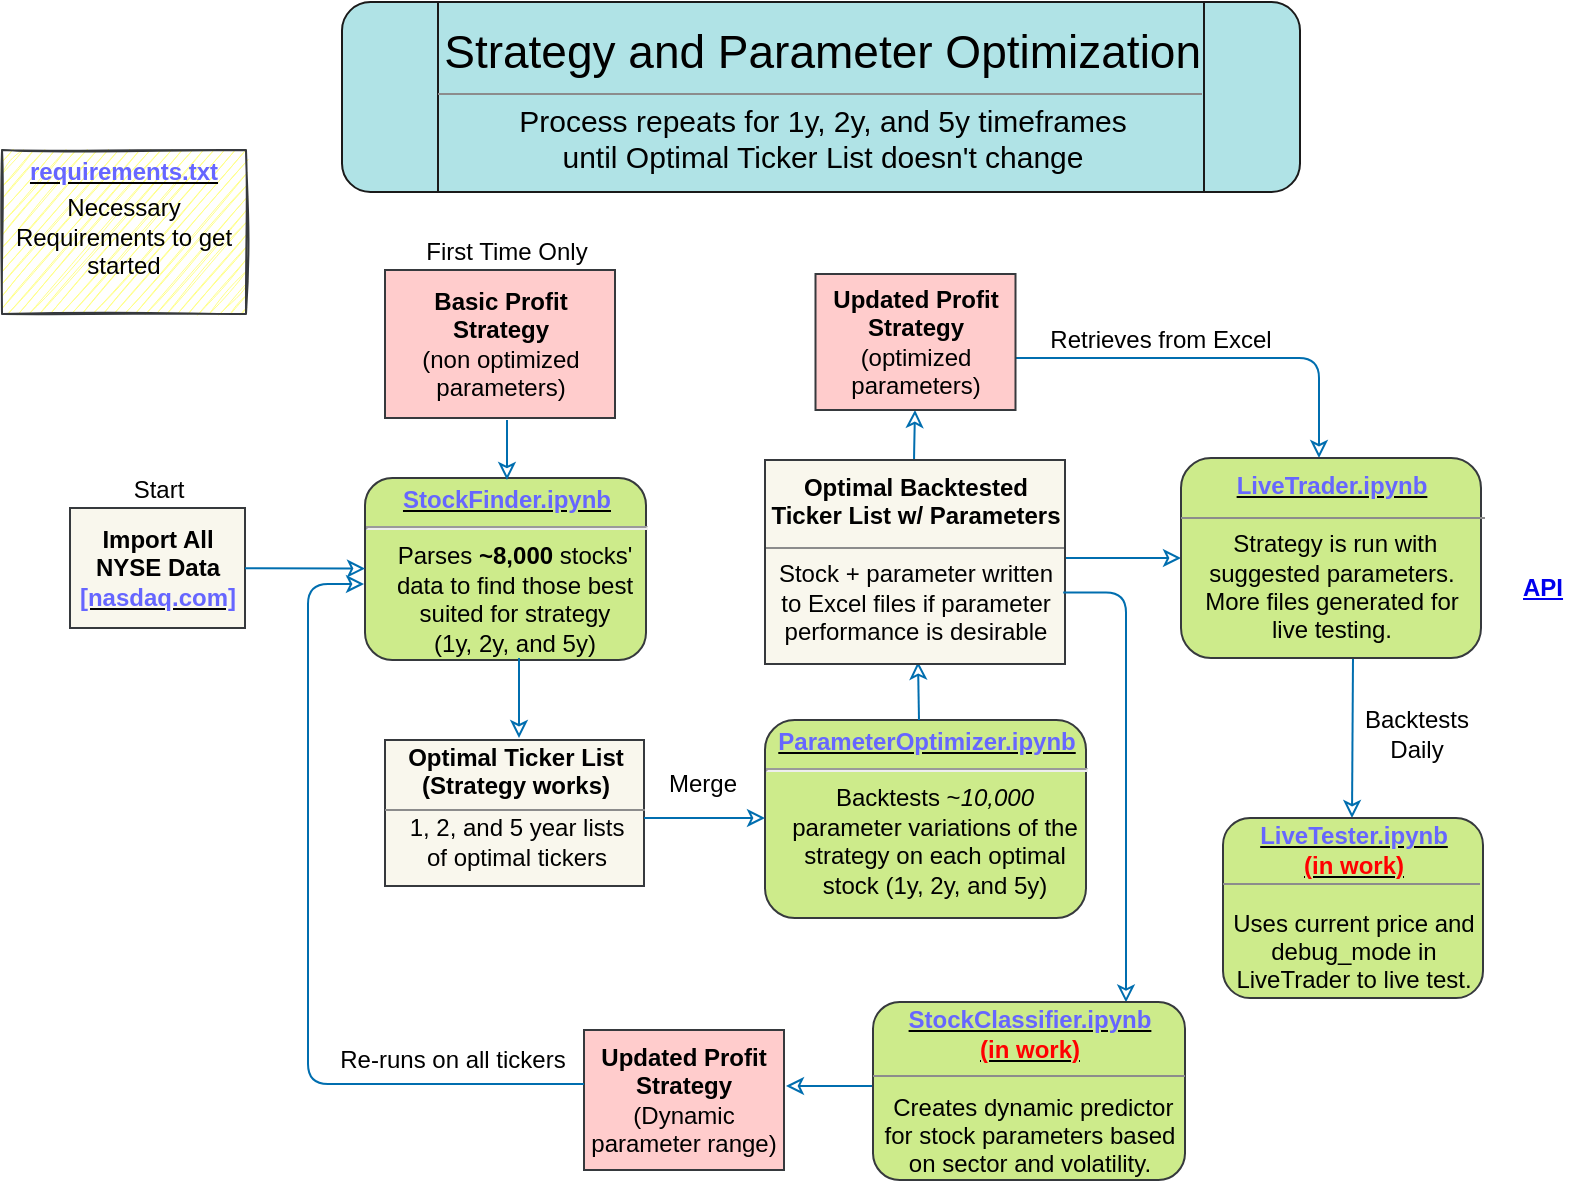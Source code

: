 <mxfile version="15.0.6" type="device"><diagram name="Page-1" id="c7558073-3199-34d8-9f00-42111426c3f3"><mxGraphModel dx="1038" dy="1017" grid="1" gridSize="10" guides="1" tooltips="1" connect="1" arrows="1" fold="1" page="0" pageScale="1" pageWidth="413" pageHeight="291" background="#FFFFFF" math="0" shadow="0"><root><mxCell id="0"/><mxCell id="1" parent="0"/><mxCell id="sS1gSTtghgr27n1sxCB9-198" value="" style="shape=process;whiteSpace=wrap;html=1;backgroundOutline=1;rounded=1;shadow=0;glass=0;sketch=0;fillColor=#b0e3e6;strokeColor=#1A1A1A;" parent="1" vertex="1"><mxGeometry x="213" y="-40" width="479" height="95" as="geometry"/></mxCell><mxCell id="sS1gSTtghgr27n1sxCB9-139" value="" style="edgeStyle=elbowEdgeStyle;elbow=horizontal;strokeColor=#006EAF;strokeWidth=1;entryX=0;entryY=0.5;entryDx=0;entryDy=0;jumpSize=3;jumpStyle=none;fillColor=#1ba1e2;endArrow=classic;endFill=0;" parent="1" target="sS1gSTtghgr27n1sxCB9-142" edge="1"><mxGeometry width="100" height="100" relative="1" as="geometry"><mxPoint x="571" y="238" as="sourcePoint"/><mxPoint x="634.5" y="238" as="targetPoint"/><Array as="points"><mxPoint x="604.5" y="237"/><mxPoint x="594.5" y="277"/></Array></mxGeometry></mxCell><mxCell id="2" value="&lt;p style=&quot;margin: 0px ; margin-top: 4px ; text-align: center ; text-decoration: underline&quot;&gt;&lt;/p&gt;&lt;p style=&quot;margin: 4px 0px 0px&quot;&gt;&lt;u&gt;&lt;font color=&quot;#6666ff&quot;&gt;StockFinder.ipynb&lt;/font&gt;&lt;/u&gt;&lt;/p&gt;&lt;hr&gt;&lt;p style=&quot;margin: 0px 0px 0px 8px&quot;&gt;&lt;span style=&quot;font-weight: normal&quot;&gt;Parses &lt;/span&gt;~8,000 &lt;span style=&quot;font-weight: normal&quot;&gt;stocks' data&amp;nbsp;&lt;/span&gt;&lt;span style=&quot;font-weight: normal&quot;&gt;to find those best suited for strategy&lt;/span&gt;&lt;/p&gt;&lt;p style=&quot;margin: 0px 0px 0px 8px&quot;&gt;&lt;span style=&quot;font-weight: normal&quot;&gt;(1y, 2y, and 5y)&lt;/span&gt;&lt;/p&gt;" style="verticalAlign=middle;align=center;overflow=fill;fontSize=12;fontFamily=Helvetica;html=1;rounded=1;fontStyle=1;strokeWidth=1;whiteSpace=wrap;fillColor=#cdeb8b;strokeColor=#36393d;spacingRight=0;" parent="1" vertex="1"><mxGeometry x="224.5" y="198" width="140.5" height="91" as="geometry"/></mxCell><UserObject label="Import All NYSE Data&lt;br&gt;&lt;u&gt;&lt;font color=&quot;#6666ff&quot;&gt;[nasdaq.com]&lt;/font&gt;&lt;/u&gt;" link="https://www.nasdaq.com/market-activity/stocks/screener" linkTarget="_blank" id="4"><mxCell style="whiteSpace=wrap;align=center;verticalAlign=middle;fontStyle=1;strokeWidth=1;html=1;fillColor=#f9f7ed;strokeColor=#36393d;" parent="1" vertex="1"><mxGeometry x="77" y="213" width="87.5" height="60" as="geometry"/></mxCell></UserObject><mxCell id="14" value="Optimal Ticker List (Strategy works)&lt;br&gt;&lt;span style=&quot;font-weight: normal&quot;&gt;&lt;br&gt;&lt;br&gt;&lt;br&gt;&lt;/span&gt;" style="whiteSpace=wrap;align=center;verticalAlign=middle;fontStyle=1;strokeWidth=1;html=1;fillColor=#f9f7ed;strokeColor=#36393d;" parent="1" vertex="1"><mxGeometry x="234.5" y="329" width="129.5" height="73" as="geometry"/></mxCell><mxCell id="36" value="" style="edgeStyle=none;noEdgeStyle=1;strokeColor=#006EAF;strokeWidth=1;entryX=0.457;entryY=0.011;entryDx=0;entryDy=0;entryPerimeter=0;jumpSize=3;jumpStyle=none;fillColor=#1ba1e2;endArrow=classic;endFill=0;" parent="1" edge="1"><mxGeometry width="100" height="100" relative="1" as="geometry"><mxPoint x="295.5" y="169" as="sourcePoint"/><mxPoint x="295.48" y="198.99" as="targetPoint"/></mxGeometry></mxCell><mxCell id="37" value="" style="edgeStyle=none;noEdgeStyle=1;strokeColor=#006EAF;strokeWidth=1;html=1;fillColor=#1ba1e2;endArrow=classic;endFill=0;" parent="1" source="4" target="2" edge="1"><mxGeometry width="100" height="100" relative="1" as="geometry"><mxPoint x="284.5" y="138" as="sourcePoint"/><mxPoint x="384.5" y="38" as="targetPoint"/></mxGeometry></mxCell><mxCell id="11" value="&lt;p style=&quot;margin: 0px ; margin-top: 4px ; text-align: center ; text-decoration: underline&quot;&gt;&lt;strong&gt;&lt;font color=&quot;#6666ff&quot;&gt;ParameterOptimizer.ipynb&lt;/font&gt;&lt;/strong&gt;&lt;/p&gt;&lt;hr&gt;&lt;p style=&quot;margin: 0px ; margin-left: 8px&quot;&gt;&lt;span style=&quot;font-weight: normal&quot;&gt;Backtests ~&lt;i&gt;10,000 &lt;/i&gt;parameter&amp;nbsp;&lt;/span&gt;&lt;span style=&quot;font-weight: normal&quot;&gt;variations of the strategy&amp;nbsp;&lt;/span&gt;&lt;span style=&quot;font-weight: normal&quot;&gt;on each optimal stock&amp;nbsp;&lt;/span&gt;&lt;span style=&quot;font-weight: normal&quot;&gt;(1y, 2y, and 5y&lt;/span&gt;&lt;span style=&quot;font-weight: normal&quot;&gt;)&lt;/span&gt;&lt;/p&gt;" style="verticalAlign=middle;align=center;overflow=fill;fontSize=12;fontFamily=Helvetica;html=1;rounded=1;fontStyle=1;strokeWidth=1;fillColor=#cdeb8b;strokeColor=#36393d;whiteSpace=wrap;" parent="1" vertex="1"><mxGeometry x="424.5" y="319" width="160.5" height="99" as="geometry"/></mxCell><mxCell id="56" value="" style="edgeStyle=elbowEdgeStyle;elbow=horizontal;strokeColor=#006EAF;strokeWidth=1;fillColor=#1ba1e2;endArrow=classic;endFill=0;" parent="1" edge="1"><mxGeometry width="100" height="100" relative="1" as="geometry"><mxPoint x="301.5" y="288" as="sourcePoint"/><mxPoint x="301.5" y="328" as="targetPoint"/><Array as="points"><mxPoint x="301.5" y="308"/></Array></mxGeometry></mxCell><mxCell id="72" value="" style="edgeStyle=elbowEdgeStyle;elbow=vertical;strokeColor=#006EAF;strokeWidth=1;entryX=0.5;entryY=1;entryDx=0;entryDy=0;jumpSize=3;jumpStyle=none;fillColor=#1ba1e2;endArrow=classic;endFill=0;" parent="1" edge="1"><mxGeometry width="100" height="100" relative="1" as="geometry"><mxPoint x="499" y="198" as="sourcePoint"/><mxPoint x="499.5" y="164" as="targetPoint"/><Array as="points"><mxPoint x="514" y="188"/><mxPoint x="664" y="247.5"/></Array></mxGeometry></mxCell><mxCell id="83" value="" style="edgeStyle=elbowEdgeStyle;elbow=horizontal;strokeColor=#006EAF;strokeWidth=1;entryX=0.459;entryY=1.02;entryDx=0;entryDy=0;entryPerimeter=0;jumpSize=3;jumpStyle=none;fillColor=#1ba1e2;endArrow=classic;endFill=0;" parent="1" edge="1"><mxGeometry width="100" height="100" relative="1" as="geometry"><mxPoint x="501.5" y="319" as="sourcePoint"/><mxPoint x="500.53" y="289.9" as="targetPoint"/></mxGeometry></mxCell><mxCell id="88" value="" style="edgeStyle=elbowEdgeStyle;elbow=horizontal;strokeColor=#006EAF;strokeWidth=1;fillColor=#1ba1e2;endArrow=classic;endFill=0;" parent="1" source="14" edge="1"><mxGeometry width="100" height="100" relative="1" as="geometry"><mxPoint x="374.5" y="379" as="sourcePoint"/><mxPoint x="424.5" y="368" as="targetPoint"/><Array as="points"><mxPoint x="384.5" y="368"/><mxPoint x="374.5" y="408"/></Array></mxGeometry></mxCell><mxCell id="sS1gSTtghgr27n1sxCB9-103" value="" style="line;strokeWidth=1;html=1;strokeColor=#8C8C8C;" parent="1" vertex="1"><mxGeometry x="234.5" y="359" width="130" height="10" as="geometry"/></mxCell><mxCell id="sS1gSTtghgr27n1sxCB9-116" value="" style="line;strokeWidth=1;html=1;strokeColor=#8C8C8C;" parent="1" vertex="1"><mxGeometry x="634.5" y="213" width="150" height="10" as="geometry"/></mxCell><UserObject label="Basic Profit Strategy&lt;br&gt;&lt;span style=&quot;font-weight: normal&quot;&gt;(non optimized parameters)&lt;/span&gt;" link="https://tradingsim.com/blog/macd/#:~:text=Chapter%204%3A%205%20Trading%20Strategies%20Using%20the%20MACD%3A" id="sS1gSTtghgr27n1sxCB9-124"><mxCell style="whiteSpace=wrap;align=center;verticalAlign=middle;fontStyle=1;strokeWidth=1;html=1;fillColor=#ffcccc;strokeColor=#36393d;" parent="1" vertex="1"><mxGeometry x="234.5" y="94" width="115" height="74" as="geometry"/></mxCell></UserObject><mxCell id="sS1gSTtghgr27n1sxCB9-126" value="Optimal Backtested Ticker List w/ Parameters&lt;br&gt;&lt;span style=&quot;font-weight: normal&quot;&gt;&lt;br&gt;Stock + parameter written to Excel files if parameter performance is desirable&lt;/span&gt;" style="whiteSpace=wrap;align=center;verticalAlign=top;fontStyle=1;strokeWidth=1;horizontal=1;html=1;fillColor=#f9f7ed;strokeColor=#36393d;" parent="1" vertex="1"><mxGeometry x="424.5" y="189" width="150" height="102" as="geometry"/></mxCell><mxCell id="sS1gSTtghgr27n1sxCB9-108" value="" style="line;strokeWidth=1;html=1;strokeColor=#8C8C8C;shadow=0;sketch=0;" parent="1" vertex="1"><mxGeometry x="425" y="228" width="149" height="10" as="geometry"/></mxCell><mxCell id="sS1gSTtghgr27n1sxCB9-120" value="" style="edgeStyle=elbowEdgeStyle;elbow=horizontal;strokeColor=#006EAF;strokeWidth=1;entryX=0.444;entryY=0;entryDx=0;entryDy=0;entryPerimeter=0;jumpSize=3;jumpStyle=none;fillColor=#1ba1e2;endArrow=classic;endFill=0;" parent="1" edge="1"><mxGeometry width="100" height="100" relative="1" as="geometry"><mxPoint x="549.5" y="138" as="sourcePoint"/><mxPoint x="701.1" y="188" as="targetPoint"/><Array as="points"><mxPoint x="701.5" y="138"/><mxPoint x="704.5" y="168"/></Array></mxGeometry></mxCell><mxCell id="sS1gSTtghgr27n1sxCB9-136" value="" style="edgeStyle=elbowEdgeStyle;elbow=horizontal;strokeColor=#006EAF;strokeWidth=1;jumpSize=3;jumpStyle=none;fillColor=#1ba1e2;endArrow=classic;endFill=0;" parent="1" edge="1"><mxGeometry width="100" height="100" relative="1" as="geometry"><mxPoint x="718.5" y="288" as="sourcePoint"/><mxPoint x="718" y="368" as="targetPoint"/><Array as="points"><mxPoint x="718" y="303"/></Array></mxGeometry></mxCell><mxCell id="sS1gSTtghgr27n1sxCB9-142" value="&lt;u&gt;&lt;font color=&quot;#6666ff&quot;&gt;LiveTrader.ipynb&lt;br&gt;&lt;/font&gt;&lt;/u&gt;&lt;span style=&quot;font-weight: normal&quot;&gt;&lt;br&gt;&amp;nbsp;Strategy is run with suggested parameters. More files generated for live testing.&lt;/span&gt;" style="whiteSpace=wrap;align=center;verticalAlign=middle;fontStyle=1;strokeWidth=1;html=1;rounded=1;fillColor=#cdeb8b;strokeColor=#36393d;" parent="1" vertex="1"><mxGeometry x="632.5" y="188" width="150" height="100" as="geometry"/></mxCell><mxCell id="sS1gSTtghgr27n1sxCB9-143" value="&lt;u&gt;&lt;font color=&quot;#6666ff&quot;&gt;LiveTester.ipynb&lt;/font&gt;&lt;br&gt;&lt;font color=&quot;#ff0000&quot;&gt;(in work)&lt;/font&gt;&lt;br&gt;&lt;/u&gt;&lt;span style=&quot;font-weight: normal&quot;&gt;&lt;br&gt;Uses current price and debug_mode in LiveTrader to live test.&lt;/span&gt;" style="whiteSpace=wrap;align=center;verticalAlign=middle;fontStyle=1;strokeWidth=1;html=1;rounded=1;fillColor=#cdeb8b;strokeColor=#36393d;" parent="1" vertex="1"><mxGeometry x="653.5" y="368" width="130" height="90" as="geometry"/></mxCell><mxCell id="sS1gSTtghgr27n1sxCB9-149" value="Updated Profit Strategy&lt;br&gt;&lt;span style=&quot;font-weight: normal&quot;&gt;(optimized parameters)&lt;/span&gt;" style="whiteSpace=wrap;align=center;verticalAlign=middle;fontStyle=1;strokeWidth=1;html=1;fillColor=#ffcccc;strokeColor=#36393d;" parent="1" vertex="1"><mxGeometry x="449.75" y="96" width="100" height="68" as="geometry"/></mxCell><mxCell id="sS1gSTtghgr27n1sxCB9-165" value="" style="line;strokeWidth=1;html=1;strokeColor=#8C8C8C;shadow=0;sketch=0;" parent="1" vertex="1"><mxGeometry x="632.5" y="213" width="151.5" height="10" as="geometry"/></mxCell><mxCell id="sS1gSTtghgr27n1sxCB9-166" value="Backtests&lt;br&gt;Daily" style="text;html=1;align=center;verticalAlign=middle;resizable=0;points=[];autosize=1;strokeColor=none;" parent="1" vertex="1"><mxGeometry x="714.5" y="311" width="70" height="30" as="geometry"/></mxCell><mxCell id="sS1gSTtghgr27n1sxCB9-167" value="Merge" style="text;html=1;align=center;verticalAlign=middle;resizable=0;points=[];autosize=1;strokeColor=none;" parent="1" vertex="1"><mxGeometry x="368" y="341" width="50" height="20" as="geometry"/></mxCell><mxCell id="sS1gSTtghgr27n1sxCB9-168" value="Retrieves from Excel" style="text;html=1;align=center;verticalAlign=middle;resizable=0;points=[];autosize=1;strokeColor=none;" parent="1" vertex="1"><mxGeometry x="561" y="120" width="121" height="18" as="geometry"/></mxCell><mxCell id="sS1gSTtghgr27n1sxCB9-172" value="" style="line;strokeWidth=1;html=1;strokeColor=#8C8C8C;shadow=0;sketch=0;" parent="1" vertex="1"><mxGeometry x="653.5" y="396" width="128.5" height="10" as="geometry"/></mxCell><mxCell id="sS1gSTtghgr27n1sxCB9-174" value="&lt;p style=&quot;margin: 0px ; margin-top: 4px ; text-align: center ; text-decoration: underline&quot;&gt;&lt;/p&gt;&lt;p style=&quot;margin: 4px 0px 0px&quot;&gt;&lt;u&gt;&lt;font color=&quot;#6666ff&quot;&gt;requirements.txt&lt;/font&gt;&lt;/u&gt;&lt;/p&gt;&lt;p style=&quot;margin: 4px 0px 0px&quot;&gt;&lt;span style=&quot;font-weight: normal&quot;&gt;Necessary Requirements to get started&lt;/span&gt;&lt;/p&gt;" style="verticalAlign=middle;align=center;overflow=fill;fontSize=12;fontFamily=Helvetica;html=1;rounded=0;fontStyle=1;strokeWidth=1;whiteSpace=wrap;fillColor=#ffff88;strokeColor=#36393d;glass=0;sketch=1;shadow=0;" parent="1" vertex="1"><mxGeometry x="43" y="34" width="122" height="82" as="geometry"/></mxCell><mxCell id="sS1gSTtghgr27n1sxCB9-177" value="" style="edgeStyle=elbowEdgeStyle;elbow=horizontal;strokeColor=#006EAF;strokeWidth=1;exitX=0.994;exitY=0.649;exitDx=0;exitDy=0;exitPerimeter=0;entryX=0.809;entryY=0.002;entryDx=0;entryDy=0;entryPerimeter=0;jumpSize=3;jumpStyle=none;fillColor=#1ba1e2;endArrow=classic;endFill=0;" parent="1" source="sS1gSTtghgr27n1sxCB9-126" target="sS1gSTtghgr27n1sxCB9-178" edge="1"><mxGeometry width="100" height="100" relative="1" as="geometry"><mxPoint x="611.5" y="279" as="sourcePoint"/><mxPoint x="603" y="436" as="targetPoint"/><Array as="points"><mxPoint x="605" y="302"/></Array></mxGeometry></mxCell><mxCell id="sS1gSTtghgr27n1sxCB9-179" value="Updated Profit Strategy&lt;br&gt;&lt;span style=&quot;font-weight: normal&quot;&gt;(Dynamic parameter range)&lt;/span&gt;" style="whiteSpace=wrap;align=center;verticalAlign=middle;fontStyle=1;strokeWidth=1;html=1;fillColor=#ffcccc;strokeColor=#36393d;" parent="1" vertex="1"><mxGeometry x="334" y="474" width="100" height="70" as="geometry"/></mxCell><mxCell id="sS1gSTtghgr27n1sxCB9-183" value="" style="edgeStyle=none;noEdgeStyle=1;strokeColor=#006EAF;strokeWidth=1;jumpSize=3;jumpStyle=none;fillColor=#1ba1e2;endArrow=classic;endFill=0;" parent="1" edge="1"><mxGeometry width="100" height="100" relative="1" as="geometry"><mxPoint x="491" y="502" as="sourcePoint"/><mxPoint x="435" y="502" as="targetPoint"/></mxGeometry></mxCell><mxCell id="sS1gSTtghgr27n1sxCB9-184" value="" style="shape=image;verticalLabelPosition=bottom;labelBackgroundColor=#ffffff;verticalAlign=top;aspect=fixed;imageAspect=0;image=https://robin-stocks.readthedocs.io/en/latest/_static/title.PNG;" parent="1" vertex="1"><mxGeometry x="783.5" y="203" width="50.67" height="50.67" as="geometry"/></mxCell><mxCell id="sS1gSTtghgr27n1sxCB9-171" value="&lt;b&gt;&lt;a href=&quot;https://robin-stocks.readthedocs.io/en/latest/index.html&quot;&gt;API&lt;/a&gt;&lt;/b&gt;" style="text;html=1;align=center;verticalAlign=middle;resizable=0;points=[];autosize=1;strokeColor=none;" parent="1" vertex="1"><mxGeometry x="798" y="244" width="30" height="18" as="geometry"/></mxCell><mxCell id="sS1gSTtghgr27n1sxCB9-185" value="" style="edgeStyle=none;noEdgeStyle=1;strokeColor=#006EAF;strokeWidth=1;fillColor=#1ba1e2;endArrow=classic;endFill=0;" parent="1" edge="1"><mxGeometry width="100" height="100" relative="1" as="geometry"><mxPoint x="334" y="501" as="sourcePoint"/><mxPoint x="224" y="251" as="targetPoint"/><Array as="points"><mxPoint x="269" y="501"/><mxPoint x="196" y="501"/><mxPoint x="196" y="251"/></Array></mxGeometry></mxCell><mxCell id="sS1gSTtghgr27n1sxCB9-187" value="Re-runs on all tickers" style="text;html=1;align=center;verticalAlign=middle;resizable=0;points=[];autosize=1;strokeColor=none;spacing=7;" parent="1" vertex="1"><mxGeometry x="199" y="473" width="137" height="32" as="geometry"/></mxCell><mxCell id="sS1gSTtghgr27n1sxCB9-178" value="&lt;u&gt;&lt;font color=&quot;#6666ff&quot;&gt;StockClassifier.ipynb&lt;/font&gt;&lt;br&gt;&lt;font color=&quot;#ff0000&quot;&gt;(in work)&lt;br&gt;&lt;/font&gt;&lt;/u&gt;&lt;span style=&quot;font-weight: normal&quot;&gt;&lt;br&gt;&amp;nbsp;Creates dynamic predictor for stock parameters based on&amp;nbsp;&lt;/span&gt;&lt;span style=&quot;font-weight: 400&quot;&gt;sector and volatility.&lt;/span&gt;" style="whiteSpace=wrap;align=center;verticalAlign=middle;fontStyle=1;strokeWidth=1;html=1;rounded=1;fillColor=#cdeb8b;strokeColor=#36393d;" parent="1" vertex="1"><mxGeometry x="478.5" y="460" width="156" height="89" as="geometry"/></mxCell><mxCell id="sS1gSTtghgr27n1sxCB9-190" value="" style="line;strokeWidth=1;html=1;strokeColor=#8C8C8C;shadow=0;sketch=0;" parent="1" vertex="1"><mxGeometry x="478.5" y="492" width="156" height="10" as="geometry"/></mxCell><mxCell id="sS1gSTtghgr27n1sxCB9-192" value="&lt;span&gt;1, 2, and 5 year lists&lt;/span&gt;&lt;br&gt;&lt;span&gt;of optimal tickers&lt;/span&gt;" style="text;html=1;align=center;verticalAlign=middle;resizable=0;points=[];autosize=1;strokeColor=none;" parent="1" vertex="1"><mxGeometry x="241" y="364" width="117" height="32" as="geometry"/></mxCell><mxCell id="sS1gSTtghgr27n1sxCB9-194" value="&lt;font style=&quot;font-size: 15px&quot;&gt;Process repeats for 1y, 2y, and 5y timeframes&lt;br&gt;until Optimal Ticker List doesn't change&lt;/font&gt;" style="text;html=1;align=center;verticalAlign=middle;resizable=0;points=[];autosize=1;strokeColor=none;" parent="1" vertex="1"><mxGeometry x="296" y="11" width="314" height="34" as="geometry"/></mxCell><mxCell id="sS1gSTtghgr27n1sxCB9-199" value="&lt;font style=&quot;font-size: 23px&quot;&gt;Strategy and Parameter Optimization&amp;nbsp;&lt;/font&gt;" style="text;html=1;align=center;verticalAlign=middle;resizable=0;points=[];autosize=1;strokeColor=none;" parent="1" vertex="1"><mxGeometry x="258.5" y="-26" width="395" height="22" as="geometry"/></mxCell><mxCell id="sS1gSTtghgr27n1sxCB9-200" value="" style="line;strokeWidth=1;html=1;strokeColor=#8C8C8C;shadow=0;sketch=0;" parent="1" vertex="1"><mxGeometry x="261" y="1" width="382" height="10" as="geometry"/></mxCell><mxCell id="mWxiCnHh_Ra1e35vVm5w-89" value="First Time Only" style="text;html=1;align=center;verticalAlign=middle;resizable=0;points=[];autosize=1;strokeColor=none;" parent="1" vertex="1"><mxGeometry x="249.25" y="76" width="91" height="18" as="geometry"/></mxCell><mxCell id="ERBEY7VNOKf3eVMHSZc4-88" value="Start" style="text;html=1;align=center;verticalAlign=middle;resizable=0;points=[];autosize=1;strokeColor=none;" parent="1" vertex="1"><mxGeometry x="103.25" y="195" width="35" height="18" as="geometry"/></mxCell></root></mxGraphModel></diagram></mxfile>